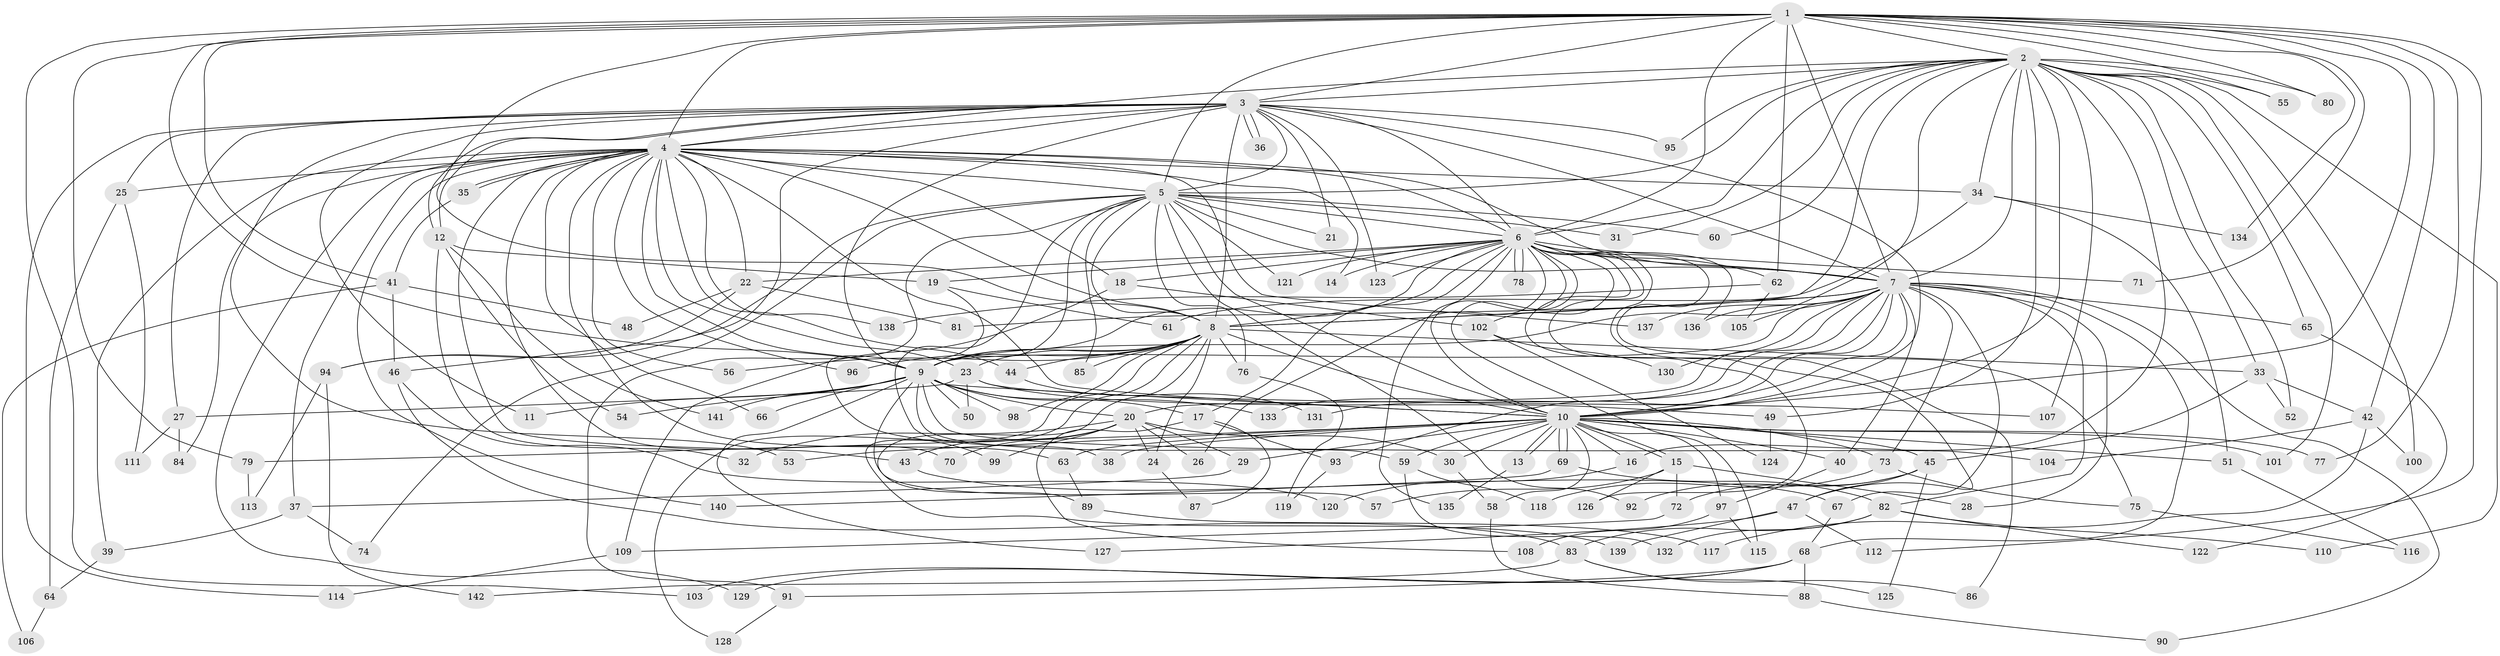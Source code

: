 // Generated by graph-tools (version 1.1) at 2025/11/02/27/25 16:11:05]
// undirected, 142 vertices, 309 edges
graph export_dot {
graph [start="1"]
  node [color=gray90,style=filled];
  1;
  2;
  3;
  4;
  5;
  6;
  7;
  8;
  9;
  10;
  11;
  12;
  13;
  14;
  15;
  16;
  17;
  18;
  19;
  20;
  21;
  22;
  23;
  24;
  25;
  26;
  27;
  28;
  29;
  30;
  31;
  32;
  33;
  34;
  35;
  36;
  37;
  38;
  39;
  40;
  41;
  42;
  43;
  44;
  45;
  46;
  47;
  48;
  49;
  50;
  51;
  52;
  53;
  54;
  55;
  56;
  57;
  58;
  59;
  60;
  61;
  62;
  63;
  64;
  65;
  66;
  67;
  68;
  69;
  70;
  71;
  72;
  73;
  74;
  75;
  76;
  77;
  78;
  79;
  80;
  81;
  82;
  83;
  84;
  85;
  86;
  87;
  88;
  89;
  90;
  91;
  92;
  93;
  94;
  95;
  96;
  97;
  98;
  99;
  100;
  101;
  102;
  103;
  104;
  105;
  106;
  107;
  108;
  109;
  110;
  111;
  112;
  113;
  114;
  115;
  116;
  117;
  118;
  119;
  120;
  121;
  122;
  123;
  124;
  125;
  126;
  127;
  128;
  129;
  130;
  131;
  132;
  133;
  134;
  135;
  136;
  137;
  138;
  139;
  140;
  141;
  142;
  1 -- 2;
  1 -- 3;
  1 -- 4;
  1 -- 5;
  1 -- 6;
  1 -- 7;
  1 -- 8;
  1 -- 9;
  1 -- 10;
  1 -- 41;
  1 -- 42;
  1 -- 55;
  1 -- 62;
  1 -- 71;
  1 -- 77;
  1 -- 79;
  1 -- 80;
  1 -- 103;
  1 -- 112;
  1 -- 134;
  2 -- 3;
  2 -- 4;
  2 -- 5;
  2 -- 6;
  2 -- 7;
  2 -- 8;
  2 -- 9;
  2 -- 10;
  2 -- 16;
  2 -- 31;
  2 -- 33;
  2 -- 34;
  2 -- 49;
  2 -- 52;
  2 -- 55;
  2 -- 60;
  2 -- 65;
  2 -- 80;
  2 -- 95;
  2 -- 100;
  2 -- 101;
  2 -- 107;
  2 -- 110;
  3 -- 4;
  3 -- 5;
  3 -- 6;
  3 -- 7;
  3 -- 8;
  3 -- 9;
  3 -- 10;
  3 -- 11;
  3 -- 12;
  3 -- 12;
  3 -- 21;
  3 -- 25;
  3 -- 27;
  3 -- 36;
  3 -- 36;
  3 -- 46;
  3 -- 53;
  3 -- 95;
  3 -- 114;
  3 -- 123;
  4 -- 5;
  4 -- 6;
  4 -- 7;
  4 -- 8;
  4 -- 9;
  4 -- 10;
  4 -- 14;
  4 -- 18;
  4 -- 22;
  4 -- 23;
  4 -- 25;
  4 -- 34;
  4 -- 35;
  4 -- 35;
  4 -- 37;
  4 -- 39;
  4 -- 43;
  4 -- 44;
  4 -- 56;
  4 -- 63;
  4 -- 66;
  4 -- 70;
  4 -- 84;
  4 -- 96;
  4 -- 129;
  4 -- 137;
  4 -- 138;
  4 -- 140;
  5 -- 6;
  5 -- 7;
  5 -- 8;
  5 -- 9;
  5 -- 10;
  5 -- 21;
  5 -- 31;
  5 -- 38;
  5 -- 60;
  5 -- 74;
  5 -- 76;
  5 -- 85;
  5 -- 91;
  5 -- 92;
  5 -- 94;
  5 -- 121;
  6 -- 7;
  6 -- 8;
  6 -- 9;
  6 -- 10;
  6 -- 14;
  6 -- 17;
  6 -- 18;
  6 -- 19;
  6 -- 22;
  6 -- 26;
  6 -- 47;
  6 -- 62;
  6 -- 71;
  6 -- 75;
  6 -- 78;
  6 -- 78;
  6 -- 86;
  6 -- 102;
  6 -- 115;
  6 -- 121;
  6 -- 123;
  6 -- 126;
  6 -- 135;
  6 -- 136;
  7 -- 8;
  7 -- 9;
  7 -- 10;
  7 -- 20;
  7 -- 28;
  7 -- 40;
  7 -- 61;
  7 -- 65;
  7 -- 67;
  7 -- 68;
  7 -- 73;
  7 -- 82;
  7 -- 90;
  7 -- 93;
  7 -- 105;
  7 -- 130;
  7 -- 131;
  7 -- 133;
  7 -- 136;
  7 -- 137;
  8 -- 9;
  8 -- 10;
  8 -- 23;
  8 -- 24;
  8 -- 33;
  8 -- 44;
  8 -- 56;
  8 -- 76;
  8 -- 85;
  8 -- 89;
  8 -- 96;
  8 -- 98;
  8 -- 128;
  8 -- 139;
  9 -- 10;
  9 -- 11;
  9 -- 17;
  9 -- 20;
  9 -- 50;
  9 -- 54;
  9 -- 57;
  9 -- 59;
  9 -- 66;
  9 -- 98;
  9 -- 104;
  9 -- 127;
  9 -- 133;
  9 -- 141;
  10 -- 13;
  10 -- 13;
  10 -- 15;
  10 -- 15;
  10 -- 16;
  10 -- 29;
  10 -- 30;
  10 -- 38;
  10 -- 40;
  10 -- 45;
  10 -- 51;
  10 -- 53;
  10 -- 58;
  10 -- 59;
  10 -- 63;
  10 -- 69;
  10 -- 69;
  10 -- 73;
  10 -- 77;
  10 -- 79;
  10 -- 97;
  10 -- 101;
  12 -- 19;
  12 -- 32;
  12 -- 54;
  12 -- 141;
  13 -- 135;
  15 -- 28;
  15 -- 57;
  15 -- 72;
  15 -- 126;
  16 -- 120;
  17 -- 87;
  17 -- 93;
  17 -- 108;
  18 -- 102;
  18 -- 109;
  19 -- 61;
  19 -- 99;
  20 -- 24;
  20 -- 26;
  20 -- 29;
  20 -- 30;
  20 -- 32;
  20 -- 43;
  20 -- 70;
  20 -- 99;
  22 -- 48;
  22 -- 81;
  22 -- 94;
  23 -- 27;
  23 -- 49;
  23 -- 50;
  23 -- 107;
  24 -- 87;
  25 -- 64;
  25 -- 111;
  27 -- 84;
  27 -- 111;
  29 -- 37;
  30 -- 58;
  33 -- 42;
  33 -- 45;
  33 -- 52;
  34 -- 51;
  34 -- 81;
  34 -- 134;
  35 -- 41;
  37 -- 39;
  37 -- 74;
  39 -- 64;
  40 -- 97;
  41 -- 46;
  41 -- 48;
  41 -- 106;
  42 -- 100;
  42 -- 104;
  42 -- 117;
  43 -- 67;
  44 -- 131;
  45 -- 47;
  45 -- 72;
  45 -- 92;
  45 -- 125;
  46 -- 83;
  46 -- 120;
  47 -- 112;
  47 -- 127;
  47 -- 139;
  49 -- 124;
  51 -- 116;
  58 -- 88;
  59 -- 118;
  59 -- 132;
  62 -- 105;
  62 -- 138;
  63 -- 89;
  64 -- 106;
  65 -- 122;
  67 -- 68;
  68 -- 88;
  68 -- 91;
  68 -- 103;
  68 -- 129;
  69 -- 82;
  69 -- 140;
  72 -- 109;
  73 -- 75;
  73 -- 118;
  75 -- 116;
  76 -- 119;
  79 -- 113;
  82 -- 83;
  82 -- 110;
  82 -- 122;
  82 -- 132;
  83 -- 86;
  83 -- 125;
  83 -- 142;
  88 -- 90;
  89 -- 117;
  91 -- 128;
  93 -- 119;
  94 -- 113;
  94 -- 142;
  97 -- 108;
  97 -- 115;
  102 -- 124;
  102 -- 130;
  109 -- 114;
}

